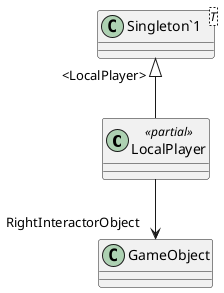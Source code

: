 @startuml
class LocalPlayer <<partial>> {
}
class "Singleton`1"<T> {
}
"Singleton`1" "<LocalPlayer>" <|-- LocalPlayer
LocalPlayer --> "RightInteractorObject" GameObject
@enduml
